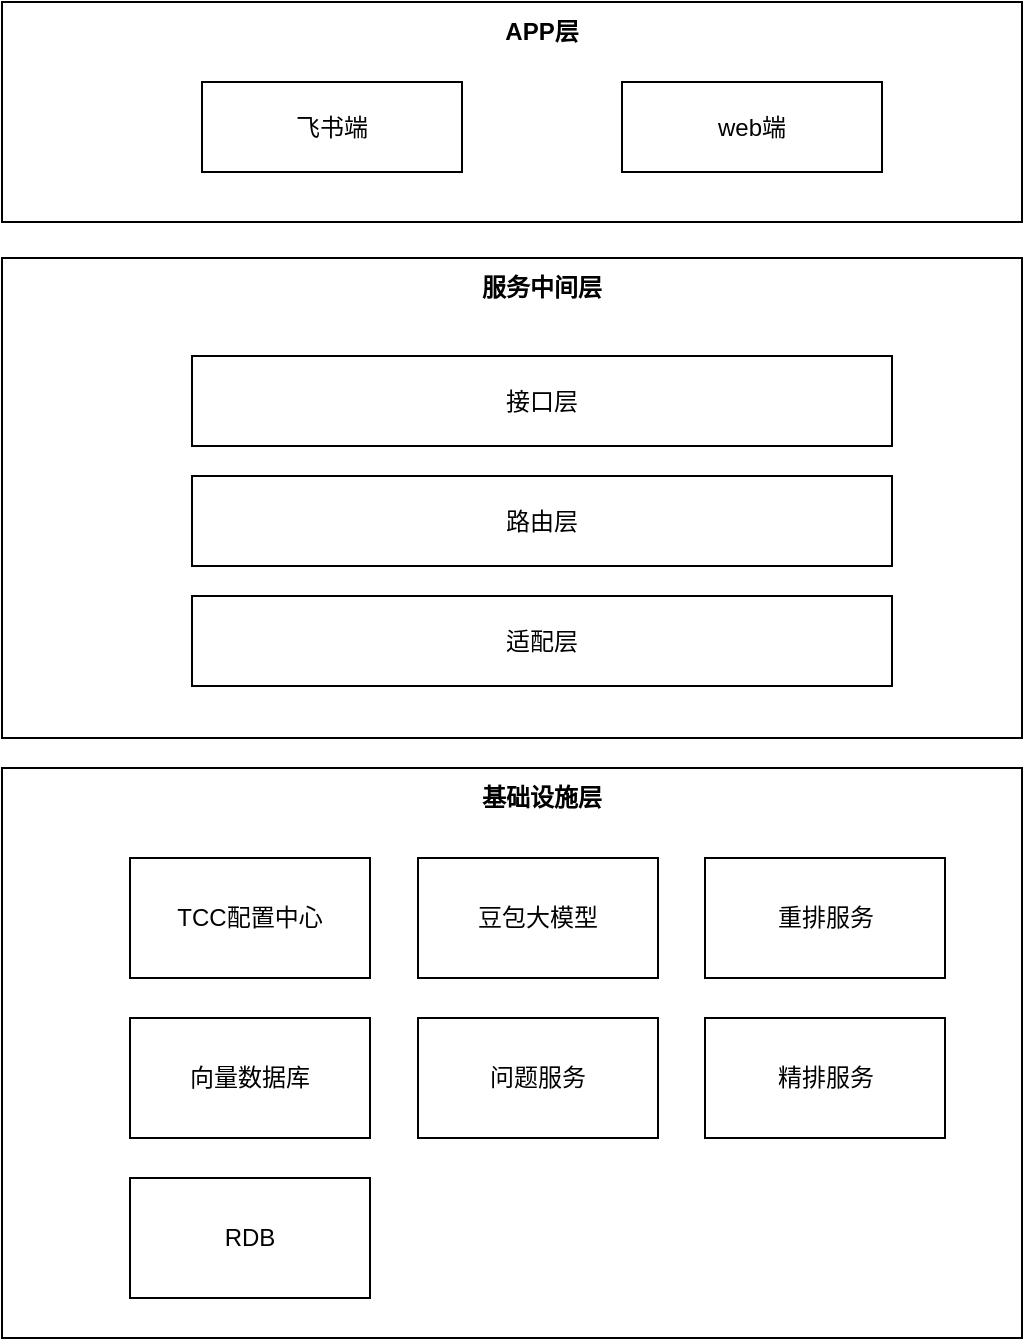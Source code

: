 <mxfile version="24.7.10">
  <diagram name="第 1 页" id="WWgQ3tUUA3AuB6e9XMpF">
    <mxGraphModel dx="1242" dy="711" grid="1" gridSize="10" guides="1" tooltips="1" connect="1" arrows="1" fold="1" page="1" pageScale="1" pageWidth="827" pageHeight="1169" math="0" shadow="0">
      <root>
        <mxCell id="0" />
        <mxCell id="1" parent="0" />
        <mxCell id="y20aVYX7Z3l52XozF9h6-18" value="" style="rounded=0;whiteSpace=wrap;html=1;" vertex="1" parent="1">
          <mxGeometry x="140" y="555" width="510" height="285" as="geometry" />
        </mxCell>
        <mxCell id="y20aVYX7Z3l52XozF9h6-1" value="" style="rounded=0;whiteSpace=wrap;html=1;" vertex="1" parent="1">
          <mxGeometry x="140" y="300" width="510" height="240" as="geometry" />
        </mxCell>
        <mxCell id="y20aVYX7Z3l52XozF9h6-2" value="" style="rounded=0;whiteSpace=wrap;html=1;" vertex="1" parent="1">
          <mxGeometry x="140" y="172" width="510" height="110" as="geometry" />
        </mxCell>
        <mxCell id="y20aVYX7Z3l52XozF9h6-3" value="服务中间层" style="text;html=1;align=center;verticalAlign=middle;whiteSpace=wrap;rounded=0;fontStyle=1" vertex="1" parent="1">
          <mxGeometry x="360" y="300" width="100" height="30" as="geometry" />
        </mxCell>
        <mxCell id="y20aVYX7Z3l52XozF9h6-5" value="APP层" style="text;html=1;align=center;verticalAlign=middle;whiteSpace=wrap;rounded=0;fontStyle=1" vertex="1" parent="1">
          <mxGeometry x="380" y="172" width="60" height="30" as="geometry" />
        </mxCell>
        <mxCell id="y20aVYX7Z3l52XozF9h6-6" value="飞书端" style="rounded=0;whiteSpace=wrap;html=1;" vertex="1" parent="1">
          <mxGeometry x="240" y="212" width="130" height="45" as="geometry" />
        </mxCell>
        <mxCell id="y20aVYX7Z3l52XozF9h6-7" value="web端" style="rounded=0;whiteSpace=wrap;html=1;" vertex="1" parent="1">
          <mxGeometry x="450" y="212" width="130" height="45" as="geometry" />
        </mxCell>
        <mxCell id="y20aVYX7Z3l52XozF9h6-8" value="接口层" style="rounded=0;whiteSpace=wrap;html=1;" vertex="1" parent="1">
          <mxGeometry x="235" y="349" width="350" height="45" as="geometry" />
        </mxCell>
        <mxCell id="y20aVYX7Z3l52XozF9h6-9" value="路由层" style="rounded=0;whiteSpace=wrap;html=1;" vertex="1" parent="1">
          <mxGeometry x="235" y="409" width="350" height="45" as="geometry" />
        </mxCell>
        <mxCell id="y20aVYX7Z3l52XozF9h6-10" value="适配层" style="rounded=0;whiteSpace=wrap;html=1;" vertex="1" parent="1">
          <mxGeometry x="235" y="469" width="350" height="45" as="geometry" />
        </mxCell>
        <mxCell id="y20aVYX7Z3l52XozF9h6-11" value="问题服务" style="rounded=0;whiteSpace=wrap;html=1;" vertex="1" parent="1">
          <mxGeometry x="348" y="680" width="120" height="60" as="geometry" />
        </mxCell>
        <mxCell id="y20aVYX7Z3l52XozF9h6-12" value="豆包大模型" style="rounded=0;whiteSpace=wrap;html=1;" vertex="1" parent="1">
          <mxGeometry x="348" y="600" width="120" height="60" as="geometry" />
        </mxCell>
        <mxCell id="y20aVYX7Z3l52XozF9h6-13" value="向量数据库" style="rounded=0;whiteSpace=wrap;html=1;" vertex="1" parent="1">
          <mxGeometry x="204" y="680" width="120" height="60" as="geometry" />
        </mxCell>
        <mxCell id="y20aVYX7Z3l52XozF9h6-14" value="重排服务" style="rounded=0;whiteSpace=wrap;html=1;" vertex="1" parent="1">
          <mxGeometry x="491.5" y="600" width="120" height="60" as="geometry" />
        </mxCell>
        <mxCell id="y20aVYX7Z3l52XozF9h6-15" value="TCC配置中心" style="rounded=0;whiteSpace=wrap;html=1;" vertex="1" parent="1">
          <mxGeometry x="204" y="600" width="120" height="60" as="geometry" />
        </mxCell>
        <mxCell id="y20aVYX7Z3l52XozF9h6-16" value="RDB" style="rounded=0;whiteSpace=wrap;html=1;" vertex="1" parent="1">
          <mxGeometry x="204" y="760" width="120" height="60" as="geometry" />
        </mxCell>
        <mxCell id="y20aVYX7Z3l52XozF9h6-17" value="精排服务" style="rounded=0;whiteSpace=wrap;html=1;" vertex="1" parent="1">
          <mxGeometry x="491.5" y="680" width="120" height="60" as="geometry" />
        </mxCell>
        <mxCell id="y20aVYX7Z3l52XozF9h6-19" value="基础设施层" style="text;html=1;align=center;verticalAlign=middle;whiteSpace=wrap;rounded=0;fontStyle=1" vertex="1" parent="1">
          <mxGeometry x="360" y="555" width="100" height="30" as="geometry" />
        </mxCell>
      </root>
    </mxGraphModel>
  </diagram>
</mxfile>
